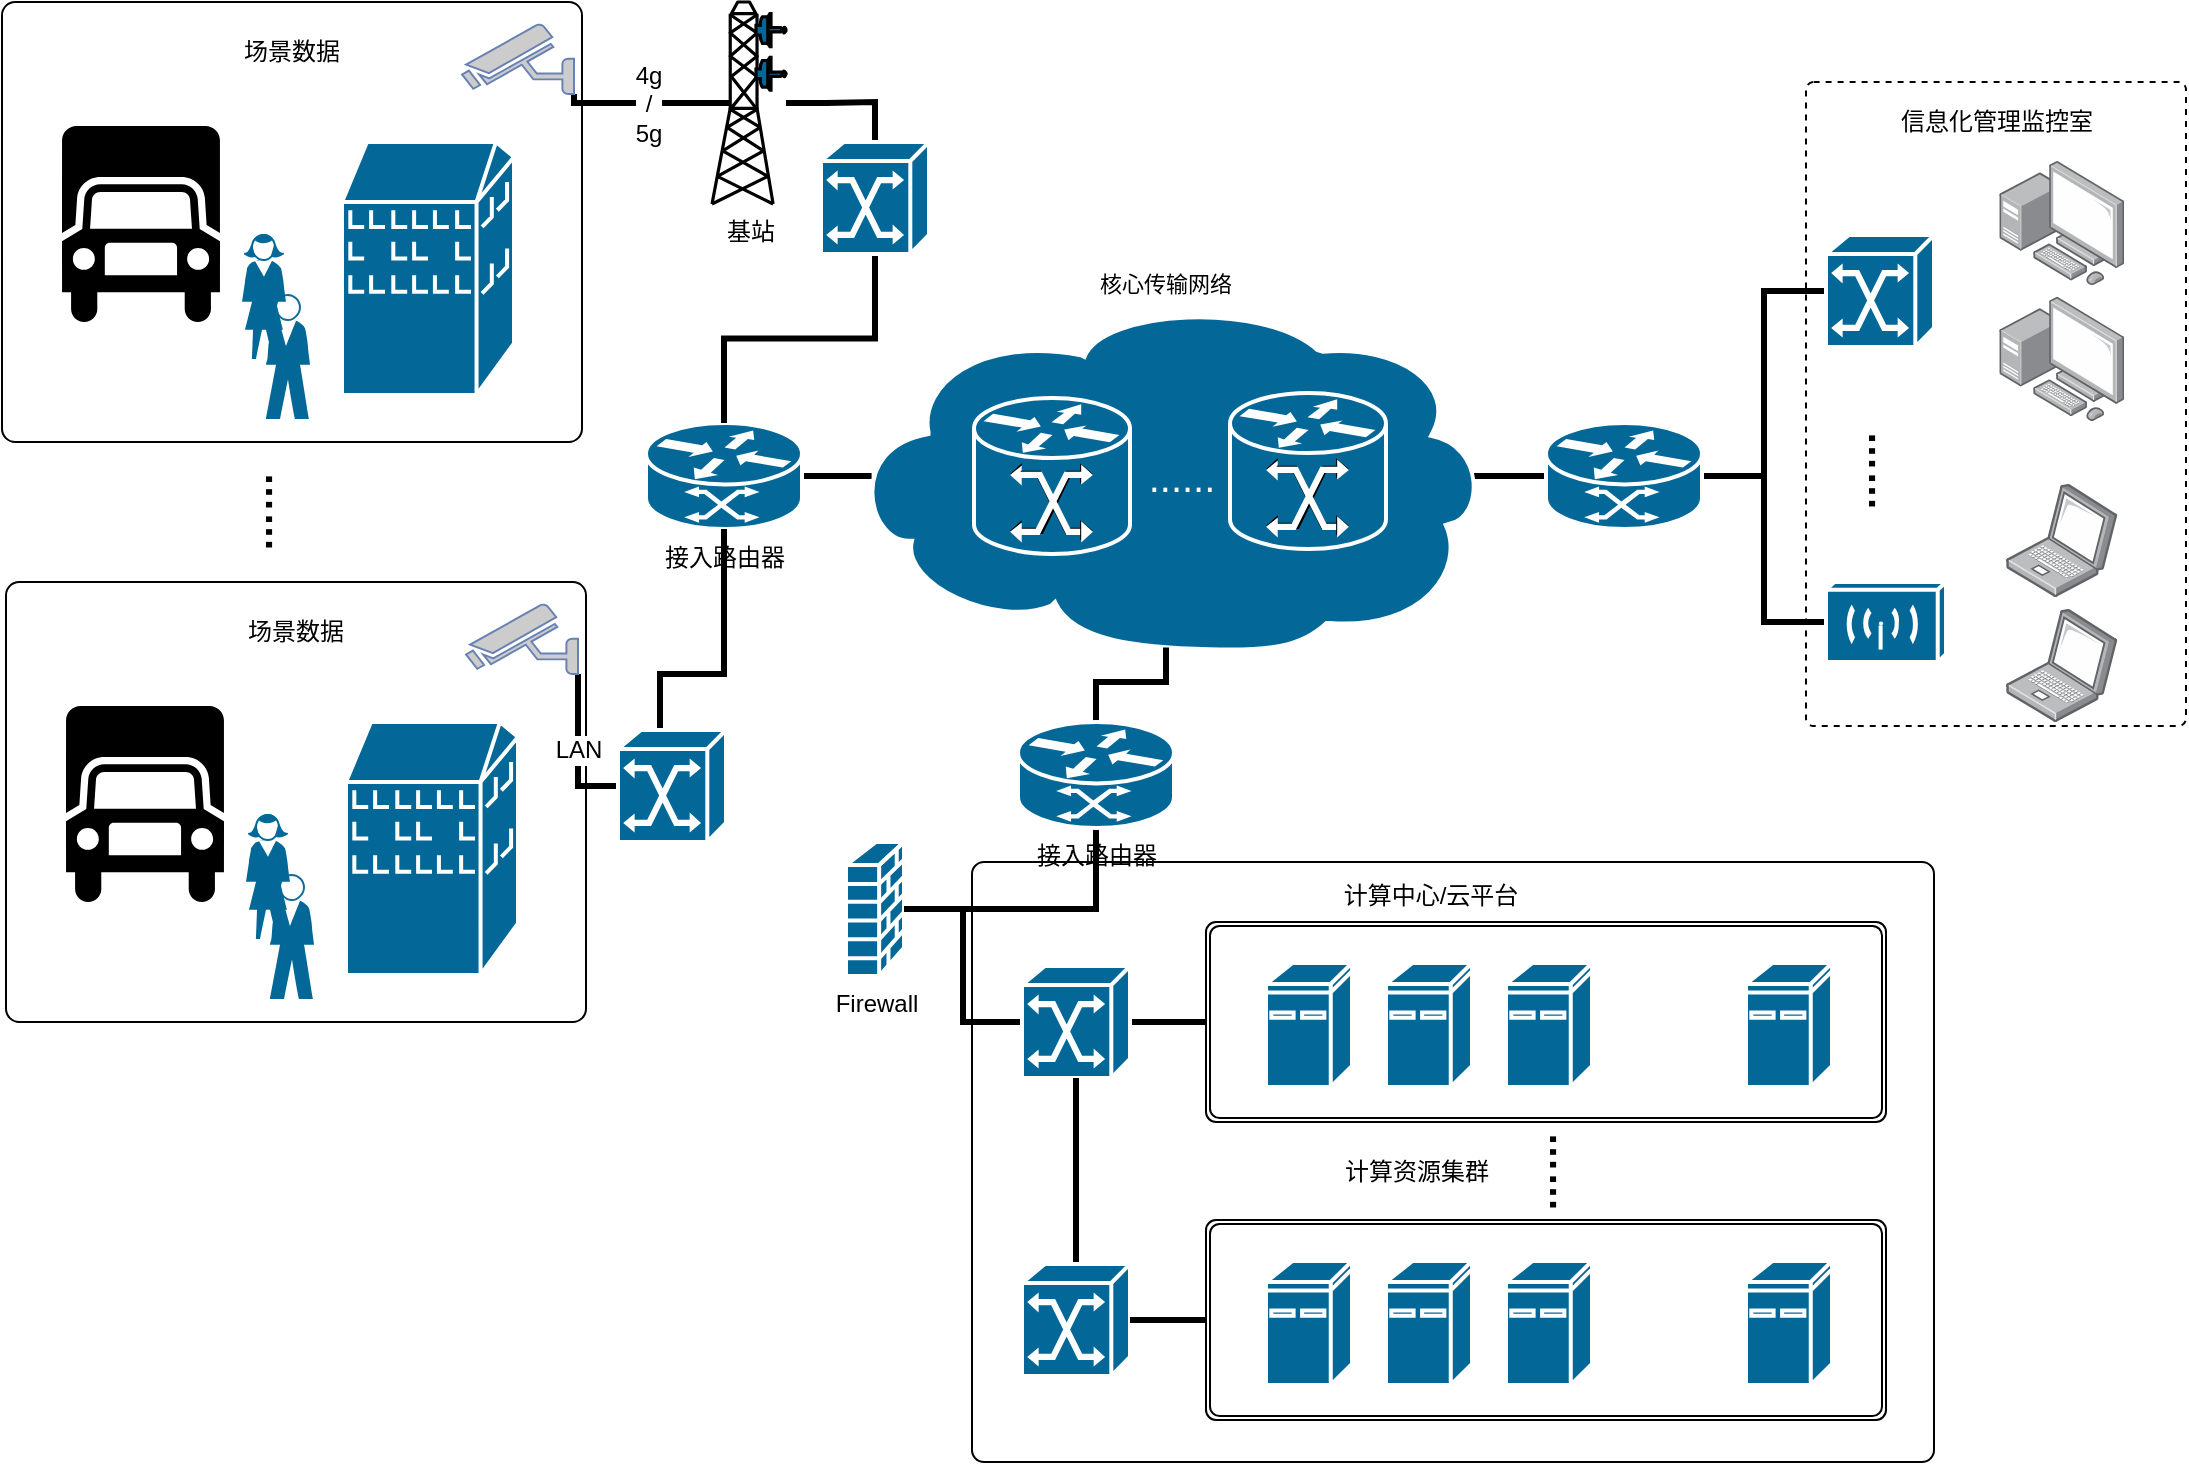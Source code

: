<mxfile version="20.3.7" type="github">
  <diagram id="6a731a19-8d31-9384-78a2-239565b7b9f0" name="Page-1">
    <mxGraphModel dx="1303" dy="727" grid="1" gridSize="10" guides="1" tooltips="1" connect="1" arrows="1" fold="1" page="1" pageScale="1" pageWidth="1169" pageHeight="827" background="none" math="0" shadow="0">
      <root>
        <mxCell id="0" />
        <mxCell id="1" parent="0" />
        <mxCell id="jGhrvIS6w2s_NV2GUrLX-2342" value="" style="rounded=1;whiteSpace=wrap;html=1;strokeColor=#000000;fontSize=20;fontColor=#000000;arcSize=2;dashed=1;" vertex="1" parent="1">
          <mxGeometry x="950" y="70" width="190" height="322" as="geometry" />
        </mxCell>
        <mxCell id="jGhrvIS6w2s_NV2GUrLX-2338" value="" style="rounded=1;whiteSpace=wrap;html=1;strokeColor=#000000;fontSize=20;fontColor=#000000;arcSize=2;" vertex="1" parent="1">
          <mxGeometry x="533" y="460" width="481" height="300" as="geometry" />
        </mxCell>
        <mxCell id="jGhrvIS6w2s_NV2GUrLX-2302" style="edgeStyle=orthogonalEdgeStyle;rounded=0;orthogonalLoop=1;jettySize=auto;html=1;exitX=0;exitY=0.5;exitDx=0;exitDy=0;entryX=1;entryY=0.5;entryDx=0;entryDy=0;entryPerimeter=0;fontSize=20;endArrow=none;endFill=0;strokeWidth=3;" edge="1" parent="1" source="jGhrvIS6w2s_NV2GUrLX-2291" target="jGhrvIS6w2s_NV2GUrLX-2293">
          <mxGeometry relative="1" as="geometry" />
        </mxCell>
        <mxCell id="jGhrvIS6w2s_NV2GUrLX-2291" value="" style="shape=ext;double=1;rounded=1;whiteSpace=wrap;html=1;fontSize=20;arcSize=5;" vertex="1" parent="1">
          <mxGeometry x="650" y="490" width="340" height="100" as="geometry" />
        </mxCell>
        <mxCell id="jGhrvIS6w2s_NV2GUrLX-2276" value="" style="rounded=1;whiteSpace=wrap;html=1;arcSize=3;" vertex="1" parent="1">
          <mxGeometry x="50" y="320" width="290" height="220" as="geometry" />
        </mxCell>
        <mxCell id="jGhrvIS6w2s_NV2GUrLX-2258" value="" style="shape=mxgraph.cisco.buildings.mdu;sketch=0;html=1;pointerEvents=1;dashed=0;fillColor=#036897;strokeColor=#ffffff;strokeWidth=2;verticalLabelPosition=bottom;verticalAlign=top;align=center;outlineConnect=0;" vertex="1" parent="1">
          <mxGeometry x="220" y="390" width="86" height="126.5" as="geometry" />
        </mxCell>
        <mxCell id="jGhrvIS6w2s_NV2GUrLX-2259" value="" style="shape=mxgraph.cisco.computers_and_peripherals.ibm_mini_as400;sketch=0;html=1;pointerEvents=1;dashed=0;fillColor=#036897;strokeColor=#ffffff;strokeWidth=2;verticalLabelPosition=bottom;verticalAlign=top;align=center;outlineConnect=0;" vertex="1" parent="1">
          <mxGeometry x="680" y="510.5" width="43" height="62" as="geometry" />
        </mxCell>
        <mxCell id="jGhrvIS6w2s_NV2GUrLX-2260" value="" style="shape=mxgraph.cisco.computers_and_peripherals.ibm_mini_as400;sketch=0;html=1;pointerEvents=1;dashed=0;fillColor=#036897;strokeColor=#ffffff;strokeWidth=2;verticalLabelPosition=bottom;verticalAlign=top;align=center;outlineConnect=0;" vertex="1" parent="1">
          <mxGeometry x="740" y="510.5" width="43" height="62" as="geometry" />
        </mxCell>
        <mxCell id="jGhrvIS6w2s_NV2GUrLX-2261" value="" style="shape=mxgraph.cisco.computers_and_peripherals.ibm_mini_as400;sketch=0;html=1;pointerEvents=1;dashed=0;fillColor=#036897;strokeColor=#ffffff;strokeWidth=2;verticalLabelPosition=bottom;verticalAlign=top;align=center;outlineConnect=0;" vertex="1" parent="1">
          <mxGeometry x="800" y="510.5" width="43" height="62" as="geometry" />
        </mxCell>
        <mxCell id="jGhrvIS6w2s_NV2GUrLX-2263" value="" style="shape=mxgraph.cisco.computers_and_peripherals.ibm_mini_as400;sketch=0;html=1;pointerEvents=1;dashed=0;fillColor=#036897;strokeColor=#ffffff;strokeWidth=2;verticalLabelPosition=bottom;verticalAlign=top;align=center;outlineConnect=0;" vertex="1" parent="1">
          <mxGeometry x="920" y="510.5" width="43" height="62" as="geometry" />
        </mxCell>
        <mxCell id="jGhrvIS6w2s_NV2GUrLX-2265" value="" style="shape=mxgraph.cisco.people.standing_man;sketch=0;html=1;pointerEvents=1;dashed=0;fillColor=#036897;strokeColor=#ffffff;strokeWidth=2;verticalLabelPosition=bottom;verticalAlign=top;align=center;outlineConnect=0;" vertex="1" parent="1">
          <mxGeometry x="182" y="466.5" width="22" height="62" as="geometry" />
        </mxCell>
        <mxCell id="jGhrvIS6w2s_NV2GUrLX-2266" value="" style="shape=mxgraph.cisco.people.standing_woman;sketch=0;html=1;pointerEvents=1;dashed=0;fillColor=#036897;strokeColor=#ffffff;strokeWidth=2;verticalLabelPosition=bottom;verticalAlign=top;align=center;outlineConnect=0;" vertex="1" parent="1">
          <mxGeometry x="170" y="436.5" width="22" height="62" as="geometry" />
        </mxCell>
        <mxCell id="jGhrvIS6w2s_NV2GUrLX-2310" style="edgeStyle=orthogonalEdgeStyle;rounded=0;orthogonalLoop=1;jettySize=auto;html=1;exitX=1;exitY=0.5;exitDx=0;exitDy=0;exitPerimeter=0;entryX=0.04;entryY=0.5;entryDx=0;entryDy=0;entryPerimeter=0;strokeWidth=3;fontSize=20;endArrow=none;endFill=0;" edge="1" parent="1" source="jGhrvIS6w2s_NV2GUrLX-2269" target="jGhrvIS6w2s_NV2GUrLX-2270">
          <mxGeometry relative="1" as="geometry" />
        </mxCell>
        <mxCell id="jGhrvIS6w2s_NV2GUrLX-2269" value="接入路由器" style="shape=mxgraph.cisco.routers.atm_router;sketch=0;html=1;pointerEvents=1;dashed=0;fillColor=#036897;strokeColor=#ffffff;strokeWidth=2;verticalLabelPosition=bottom;verticalAlign=top;align=center;outlineConnect=0;" vertex="1" parent="1">
          <mxGeometry x="370" y="240.5" width="78" height="53" as="geometry" />
        </mxCell>
        <mxCell id="jGhrvIS6w2s_NV2GUrLX-2321" style="edgeStyle=orthogonalEdgeStyle;rounded=0;orthogonalLoop=1;jettySize=auto;html=1;exitX=0.98;exitY=0.5;exitDx=0;exitDy=0;exitPerimeter=0;entryX=0;entryY=0.5;entryDx=0;entryDy=0;entryPerimeter=0;strokeWidth=3;fontSize=20;endArrow=none;endFill=0;" edge="1" parent="1" source="jGhrvIS6w2s_NV2GUrLX-2270" target="jGhrvIS6w2s_NV2GUrLX-2320">
          <mxGeometry relative="1" as="geometry" />
        </mxCell>
        <mxCell id="jGhrvIS6w2s_NV2GUrLX-2270" value="" style="shape=mxgraph.cisco.storage.cloud;sketch=0;html=1;pointerEvents=1;dashed=0;fillColor=#036897;strokeColor=#ffffff;strokeWidth=2;verticalLabelPosition=bottom;verticalAlign=top;align=center;outlineConnect=0;" vertex="1" parent="1">
          <mxGeometry x="470" y="179.5" width="320" height="175" as="geometry" />
        </mxCell>
        <mxCell id="jGhrvIS6w2s_NV2GUrLX-2274" value="" style="shape=mxgraph.signs.transportation.truck_6;html=1;pointerEvents=1;fillColor=#000000;strokeColor=none;verticalLabelPosition=bottom;verticalAlign=top;align=center;" vertex="1" parent="1">
          <mxGeometry x="80" y="382" width="79" height="98" as="geometry" />
        </mxCell>
        <mxCell id="jGhrvIS6w2s_NV2GUrLX-2277" value="场景数据" style="text;html=1;strokeColor=none;fillColor=none;align=center;verticalAlign=middle;whiteSpace=wrap;rounded=0;" vertex="1" parent="1">
          <mxGeometry x="165" y="330" width="60" height="30" as="geometry" />
        </mxCell>
        <mxCell id="jGhrvIS6w2s_NV2GUrLX-2307" style="edgeStyle=orthogonalEdgeStyle;rounded=0;orthogonalLoop=1;jettySize=auto;html=1;strokeWidth=3;fontSize=20;endArrow=none;endFill=0;entryX=0.5;entryY=1;entryDx=0;entryDy=0;entryPerimeter=0;" edge="1" parent="1" source="jGhrvIS6w2s_NV2GUrLX-2317" target="jGhrvIS6w2s_NV2GUrLX-2269">
          <mxGeometry relative="1" as="geometry">
            <mxPoint x="370" y="310.0" as="targetPoint" />
            <mxPoint x="409" y="400" as="sourcePoint" />
            <Array as="points">
              <mxPoint x="377" y="366" />
              <mxPoint x="409" y="366" />
            </Array>
          </mxGeometry>
        </mxCell>
        <mxCell id="jGhrvIS6w2s_NV2GUrLX-2319" value="LAN" style="edgeStyle=orthogonalEdgeStyle;rounded=0;orthogonalLoop=1;jettySize=auto;html=1;exitX=0;exitY=1;exitDx=0;exitDy=0;exitPerimeter=0;entryX=0;entryY=0.5;entryDx=0;entryDy=0;entryPerimeter=0;strokeWidth=3;fontSize=12;endArrow=none;endFill=0;" edge="1" parent="1" source="jGhrvIS6w2s_NV2GUrLX-2282" target="jGhrvIS6w2s_NV2GUrLX-2317">
          <mxGeometry relative="1" as="geometry" />
        </mxCell>
        <mxCell id="jGhrvIS6w2s_NV2GUrLX-2282" value="" style="fontColor=#0066CC;verticalAlign=top;verticalLabelPosition=bottom;labelPosition=center;align=center;html=1;outlineConnect=0;fillColor=#CCCCCC;strokeColor=#6881B3;gradientColor=none;gradientDirection=north;strokeWidth=2;shape=mxgraph.networks.security_camera;flipH=1;" vertex="1" parent="1">
          <mxGeometry x="280" y="331" width="56" height="35" as="geometry" />
        </mxCell>
        <mxCell id="jGhrvIS6w2s_NV2GUrLX-2283" value="" style="rounded=1;whiteSpace=wrap;html=1;arcSize=3;" vertex="1" parent="1">
          <mxGeometry x="48" y="30" width="290" height="220" as="geometry" />
        </mxCell>
        <mxCell id="jGhrvIS6w2s_NV2GUrLX-2284" value="" style="shape=mxgraph.cisco.buildings.mdu;sketch=0;html=1;pointerEvents=1;dashed=0;fillColor=#036897;strokeColor=#ffffff;strokeWidth=2;verticalLabelPosition=bottom;verticalAlign=top;align=center;outlineConnect=0;" vertex="1" parent="1">
          <mxGeometry x="218" y="100" width="86" height="126.5" as="geometry" />
        </mxCell>
        <mxCell id="jGhrvIS6w2s_NV2GUrLX-2285" value="" style="shape=mxgraph.cisco.people.standing_man;sketch=0;html=1;pointerEvents=1;dashed=0;fillColor=#036897;strokeColor=#ffffff;strokeWidth=2;verticalLabelPosition=bottom;verticalAlign=top;align=center;outlineConnect=0;" vertex="1" parent="1">
          <mxGeometry x="180" y="176.5" width="22" height="62" as="geometry" />
        </mxCell>
        <mxCell id="jGhrvIS6w2s_NV2GUrLX-2286" value="" style="shape=mxgraph.cisco.people.standing_woman;sketch=0;html=1;pointerEvents=1;dashed=0;fillColor=#036897;strokeColor=#ffffff;strokeWidth=2;verticalLabelPosition=bottom;verticalAlign=top;align=center;outlineConnect=0;" vertex="1" parent="1">
          <mxGeometry x="168" y="146.5" width="22" height="62" as="geometry" />
        </mxCell>
        <mxCell id="jGhrvIS6w2s_NV2GUrLX-2287" value="" style="shape=mxgraph.signs.transportation.truck_6;html=1;pointerEvents=1;fillColor=#000000;strokeColor=none;verticalLabelPosition=bottom;verticalAlign=top;align=center;" vertex="1" parent="1">
          <mxGeometry x="78" y="92" width="79" height="98" as="geometry" />
        </mxCell>
        <mxCell id="jGhrvIS6w2s_NV2GUrLX-2288" value="场景数据" style="text;html=1;strokeColor=none;fillColor=none;align=center;verticalAlign=middle;whiteSpace=wrap;rounded=0;" vertex="1" parent="1">
          <mxGeometry x="163" y="40" width="60" height="30" as="geometry" />
        </mxCell>
        <mxCell id="jGhrvIS6w2s_NV2GUrLX-2309" style="edgeStyle=orthogonalEdgeStyle;rounded=0;orthogonalLoop=1;jettySize=auto;html=1;entryX=0.5;entryY=0;entryDx=0;entryDy=0;entryPerimeter=0;strokeWidth=3;fontSize=20;endArrow=none;endFill=0;exitX=0.5;exitY=1;exitDx=0;exitDy=0;exitPerimeter=0;" edge="1" parent="1" source="jGhrvIS6w2s_NV2GUrLX-2315" target="jGhrvIS6w2s_NV2GUrLX-2269">
          <mxGeometry relative="1" as="geometry">
            <mxPoint x="409" y="150" as="sourcePoint" />
          </mxGeometry>
        </mxCell>
        <mxCell id="jGhrvIS6w2s_NV2GUrLX-2336" value="&lt;font color=&quot;#000000&quot; style=&quot;font-size: 12px;&quot;&gt;4g&lt;br style=&quot;font-size: 12px;&quot;&gt;/&lt;br style=&quot;font-size: 12px;&quot;&gt;5g&lt;br style=&quot;font-size: 12px;&quot;&gt;&lt;/font&gt;" style="edgeStyle=orthogonalEdgeStyle;rounded=0;orthogonalLoop=1;jettySize=auto;html=1;exitX=0;exitY=1;exitDx=0;exitDy=0;exitPerimeter=0;entryX=0.245;entryY=0.5;entryDx=0;entryDy=0;entryPerimeter=0;strokeWidth=3;fontSize=12;fontColor=#FFFFFF;endArrow=none;endFill=0;" edge="1" parent="1" source="jGhrvIS6w2s_NV2GUrLX-2289" target="jGhrvIS6w2s_NV2GUrLX-2312">
          <mxGeometry relative="1" as="geometry">
            <Array as="points">
              <mxPoint x="334" y="80" />
            </Array>
          </mxGeometry>
        </mxCell>
        <mxCell id="jGhrvIS6w2s_NV2GUrLX-2289" value="" style="fontColor=#0066CC;verticalAlign=top;verticalLabelPosition=bottom;labelPosition=center;align=center;html=1;outlineConnect=0;fillColor=#CCCCCC;strokeColor=#6881B3;gradientColor=none;gradientDirection=north;strokeWidth=2;shape=mxgraph.networks.security_camera;flipH=1;" vertex="1" parent="1">
          <mxGeometry x="278" y="41" width="56" height="35" as="geometry" />
        </mxCell>
        <mxCell id="jGhrvIS6w2s_NV2GUrLX-2290" value="&lt;b style=&quot;font-size: 20px;&quot;&gt;……&lt;/b&gt;" style="text;html=1;strokeColor=none;fillColor=none;align=center;verticalAlign=middle;whiteSpace=wrap;rounded=0;rotation=90;fontSize=20;" vertex="1" parent="1">
          <mxGeometry x="158" y="270" width="60" height="30" as="geometry" />
        </mxCell>
        <mxCell id="jGhrvIS6w2s_NV2GUrLX-2306" style="edgeStyle=orthogonalEdgeStyle;rounded=0;orthogonalLoop=1;jettySize=auto;html=1;exitX=1;exitY=0.5;exitDx=0;exitDy=0;exitPerimeter=0;strokeWidth=3;fontSize=20;endArrow=none;endFill=0;entryX=0.5;entryY=1;entryDx=0;entryDy=0;entryPerimeter=0;" edge="1" parent="1" source="jGhrvIS6w2s_NV2GUrLX-2292" target="jGhrvIS6w2s_NV2GUrLX-2308">
          <mxGeometry relative="1" as="geometry" />
        </mxCell>
        <mxCell id="jGhrvIS6w2s_NV2GUrLX-2292" value="Firewall" style="shape=mxgraph.cisco.security.firewall;sketch=0;html=1;pointerEvents=1;dashed=0;fillColor=#036897;strokeColor=#ffffff;strokeWidth=2;verticalLabelPosition=bottom;verticalAlign=top;align=center;outlineConnect=0;fontSize=12;" vertex="1" parent="1">
          <mxGeometry x="470" y="450" width="29" height="67" as="geometry" />
        </mxCell>
        <mxCell id="jGhrvIS6w2s_NV2GUrLX-2305" style="edgeStyle=orthogonalEdgeStyle;rounded=0;orthogonalLoop=1;jettySize=auto;html=1;exitX=0;exitY=0.5;exitDx=0;exitDy=0;exitPerimeter=0;entryX=1;entryY=0.5;entryDx=0;entryDy=0;entryPerimeter=0;strokeWidth=3;fontSize=20;endArrow=none;endFill=0;" edge="1" parent="1" source="jGhrvIS6w2s_NV2GUrLX-2293" target="jGhrvIS6w2s_NV2GUrLX-2292">
          <mxGeometry relative="1" as="geometry" />
        </mxCell>
        <mxCell id="jGhrvIS6w2s_NV2GUrLX-2293" value="" style="shape=mxgraph.cisco.switches.atm_switch;sketch=0;html=1;pointerEvents=1;dashed=0;fillColor=#036897;strokeColor=#ffffff;strokeWidth=2;verticalLabelPosition=bottom;verticalAlign=top;align=center;outlineConnect=0;fontSize=20;" vertex="1" parent="1">
          <mxGeometry x="558" y="512" width="54" height="56" as="geometry" />
        </mxCell>
        <mxCell id="jGhrvIS6w2s_NV2GUrLX-2303" style="edgeStyle=orthogonalEdgeStyle;rounded=0;orthogonalLoop=1;jettySize=auto;html=1;exitX=0.5;exitY=0;exitDx=0;exitDy=0;exitPerimeter=0;fontSize=20;horizontal=1;endArrow=none;endFill=0;strokeWidth=3;" edge="1" parent="1" source="jGhrvIS6w2s_NV2GUrLX-2294" target="jGhrvIS6w2s_NV2GUrLX-2293">
          <mxGeometry relative="1" as="geometry" />
        </mxCell>
        <mxCell id="jGhrvIS6w2s_NV2GUrLX-2294" value="" style="shape=mxgraph.cisco.switches.atm_switch;sketch=0;html=1;pointerEvents=1;dashed=0;fillColor=#036897;strokeColor=#ffffff;strokeWidth=2;verticalLabelPosition=bottom;verticalAlign=top;align=center;outlineConnect=0;fontSize=20;" vertex="1" parent="1">
          <mxGeometry x="558" y="661" width="54" height="56" as="geometry" />
        </mxCell>
        <mxCell id="jGhrvIS6w2s_NV2GUrLX-2301" style="edgeStyle=orthogonalEdgeStyle;rounded=0;orthogonalLoop=1;jettySize=auto;html=1;exitX=0;exitY=0.5;exitDx=0;exitDy=0;fontSize=20;endArrow=none;endFill=0;strokeWidth=3;" edge="1" parent="1" source="jGhrvIS6w2s_NV2GUrLX-2295" target="jGhrvIS6w2s_NV2GUrLX-2294">
          <mxGeometry relative="1" as="geometry" />
        </mxCell>
        <mxCell id="jGhrvIS6w2s_NV2GUrLX-2295" value="" style="shape=ext;double=1;rounded=1;whiteSpace=wrap;html=1;fontSize=20;arcSize=5;" vertex="1" parent="1">
          <mxGeometry x="650" y="639" width="340" height="100" as="geometry" />
        </mxCell>
        <mxCell id="jGhrvIS6w2s_NV2GUrLX-2296" value="" style="shape=mxgraph.cisco.computers_and_peripherals.ibm_mini_as400;sketch=0;html=1;pointerEvents=1;dashed=0;fillColor=#036897;strokeColor=#ffffff;strokeWidth=2;verticalLabelPosition=bottom;verticalAlign=top;align=center;outlineConnect=0;" vertex="1" parent="1">
          <mxGeometry x="680" y="659.5" width="43" height="62" as="geometry" />
        </mxCell>
        <mxCell id="jGhrvIS6w2s_NV2GUrLX-2297" value="" style="shape=mxgraph.cisco.computers_and_peripherals.ibm_mini_as400;sketch=0;html=1;pointerEvents=1;dashed=0;fillColor=#036897;strokeColor=#ffffff;strokeWidth=2;verticalLabelPosition=bottom;verticalAlign=top;align=center;outlineConnect=0;" vertex="1" parent="1">
          <mxGeometry x="740" y="659.5" width="43" height="62" as="geometry" />
        </mxCell>
        <mxCell id="jGhrvIS6w2s_NV2GUrLX-2298" value="" style="shape=mxgraph.cisco.computers_and_peripherals.ibm_mini_as400;sketch=0;html=1;pointerEvents=1;dashed=0;fillColor=#036897;strokeColor=#ffffff;strokeWidth=2;verticalLabelPosition=bottom;verticalAlign=top;align=center;outlineConnect=0;" vertex="1" parent="1">
          <mxGeometry x="800" y="659.5" width="43" height="62" as="geometry" />
        </mxCell>
        <mxCell id="jGhrvIS6w2s_NV2GUrLX-2299" value="" style="shape=mxgraph.cisco.computers_and_peripherals.ibm_mini_as400;sketch=0;html=1;pointerEvents=1;dashed=0;fillColor=#036897;strokeColor=#ffffff;strokeWidth=2;verticalLabelPosition=bottom;verticalAlign=top;align=center;outlineConnect=0;" vertex="1" parent="1">
          <mxGeometry x="920" y="659.5" width="43" height="62" as="geometry" />
        </mxCell>
        <mxCell id="jGhrvIS6w2s_NV2GUrLX-2300" value="&lt;b style=&quot;font-size: 20px;&quot;&gt;……&lt;/b&gt;" style="text;html=1;strokeColor=none;fillColor=none;align=center;verticalAlign=middle;whiteSpace=wrap;rounded=0;rotation=90;fontSize=20;" vertex="1" parent="1">
          <mxGeometry x="800" y="600" width="60" height="30" as="geometry" />
        </mxCell>
        <mxCell id="jGhrvIS6w2s_NV2GUrLX-2330" style="edgeStyle=orthogonalEdgeStyle;rounded=0;orthogonalLoop=1;jettySize=auto;html=1;exitX=0.5;exitY=0;exitDx=0;exitDy=0;exitPerimeter=0;entryX=0.5;entryY=0.99;entryDx=0;entryDy=0;entryPerimeter=0;strokeWidth=3;fontSize=20;fontColor=#FFFFFF;endArrow=none;endFill=0;" edge="1" parent="1" source="jGhrvIS6w2s_NV2GUrLX-2308" target="jGhrvIS6w2s_NV2GUrLX-2270">
          <mxGeometry relative="1" as="geometry" />
        </mxCell>
        <mxCell id="jGhrvIS6w2s_NV2GUrLX-2308" value="接入路由器" style="shape=mxgraph.cisco.routers.atm_router;sketch=0;html=1;pointerEvents=1;dashed=0;fillColor=#036897;strokeColor=#ffffff;strokeWidth=2;verticalLabelPosition=bottom;verticalAlign=top;align=center;outlineConnect=0;" vertex="1" parent="1">
          <mxGeometry x="556" y="390" width="78" height="53" as="geometry" />
        </mxCell>
        <mxCell id="jGhrvIS6w2s_NV2GUrLX-2316" value="" style="edgeStyle=orthogonalEdgeStyle;rounded=0;orthogonalLoop=1;jettySize=auto;html=1;strokeWidth=3;fontSize=20;endArrow=none;endFill=0;entryX=0.5;entryY=0;entryDx=0;entryDy=0;entryPerimeter=0;" edge="1" parent="1" source="jGhrvIS6w2s_NV2GUrLX-2312" target="jGhrvIS6w2s_NV2GUrLX-2315">
          <mxGeometry relative="1" as="geometry" />
        </mxCell>
        <mxCell id="jGhrvIS6w2s_NV2GUrLX-2312" value="基站" style="shape=mxgraph.cisco.wireless.radio_tower;sketch=0;html=1;pointerEvents=1;dashed=0;fillColor=#036897;strokeColor=#000000;strokeWidth=2;verticalLabelPosition=bottom;verticalAlign=top;align=center;outlineConnect=0;fontSize=12;" vertex="1" parent="1">
          <mxGeometry x="403" y="30" width="37" height="101" as="geometry" />
        </mxCell>
        <mxCell id="jGhrvIS6w2s_NV2GUrLX-2315" value="" style="shape=mxgraph.cisco.switches.atm_switch;sketch=0;html=1;pointerEvents=1;dashed=0;fillColor=#036897;strokeColor=#ffffff;strokeWidth=2;verticalLabelPosition=bottom;verticalAlign=top;align=center;outlineConnect=0;fontSize=20;" vertex="1" parent="1">
          <mxGeometry x="457.5" y="100" width="54" height="56" as="geometry" />
        </mxCell>
        <mxCell id="jGhrvIS6w2s_NV2GUrLX-2317" value="" style="shape=mxgraph.cisco.switches.atm_switch;sketch=0;html=1;pointerEvents=1;dashed=0;fillColor=#036897;strokeColor=#ffffff;strokeWidth=2;verticalLabelPosition=bottom;verticalAlign=top;align=center;outlineConnect=0;fontSize=20;" vertex="1" parent="1">
          <mxGeometry x="356" y="394" width="54" height="56" as="geometry" />
        </mxCell>
        <mxCell id="jGhrvIS6w2s_NV2GUrLX-2325" style="edgeStyle=orthogonalEdgeStyle;rounded=0;orthogonalLoop=1;jettySize=auto;html=1;exitX=1;exitY=0.5;exitDx=0;exitDy=0;exitPerimeter=0;entryX=0;entryY=0.5;entryDx=0;entryDy=0;entryPerimeter=0;strokeWidth=3;fontSize=20;endArrow=none;endFill=0;" edge="1" parent="1" source="jGhrvIS6w2s_NV2GUrLX-2320" target="jGhrvIS6w2s_NV2GUrLX-2323">
          <mxGeometry relative="1" as="geometry" />
        </mxCell>
        <mxCell id="jGhrvIS6w2s_NV2GUrLX-2326" style="edgeStyle=orthogonalEdgeStyle;rounded=0;orthogonalLoop=1;jettySize=auto;html=1;exitX=1;exitY=0.5;exitDx=0;exitDy=0;exitPerimeter=0;entryX=0;entryY=0.5;entryDx=0;entryDy=0;entryPerimeter=0;strokeWidth=3;fontSize=20;endArrow=none;endFill=0;" edge="1" parent="1" source="jGhrvIS6w2s_NV2GUrLX-2320" target="jGhrvIS6w2s_NV2GUrLX-2333">
          <mxGeometry relative="1" as="geometry">
            <mxPoint x="960" y="331.5" as="targetPoint" />
          </mxGeometry>
        </mxCell>
        <mxCell id="jGhrvIS6w2s_NV2GUrLX-2320" value="" style="shape=mxgraph.cisco.routers.atm_router;sketch=0;html=1;pointerEvents=1;dashed=0;fillColor=#036897;strokeColor=#ffffff;strokeWidth=2;verticalLabelPosition=bottom;verticalAlign=top;align=center;outlineConnect=0;" vertex="1" parent="1">
          <mxGeometry x="820" y="240.5" width="78" height="53" as="geometry" />
        </mxCell>
        <mxCell id="jGhrvIS6w2s_NV2GUrLX-2323" value="" style="shape=mxgraph.cisco.switches.atm_switch;sketch=0;html=1;pointerEvents=1;dashed=0;fillColor=#036897;strokeColor=#ffffff;strokeWidth=2;verticalLabelPosition=bottom;verticalAlign=top;align=center;outlineConnect=0;fontSize=20;" vertex="1" parent="1">
          <mxGeometry x="960" y="146.5" width="54" height="56" as="geometry" />
        </mxCell>
        <mxCell id="jGhrvIS6w2s_NV2GUrLX-2327" value="" style="shape=mxgraph.cisco.switches.mgx_8000_multiservice_switch;sketch=0;html=1;pointerEvents=1;dashed=0;fillColor=#036897;strokeColor=#ffffff;strokeWidth=2;verticalLabelPosition=bottom;verticalAlign=top;align=center;outlineConnect=0;fontSize=20;" vertex="1" parent="1">
          <mxGeometry x="534" y="228" width="78" height="78" as="geometry" />
        </mxCell>
        <mxCell id="jGhrvIS6w2s_NV2GUrLX-2328" value="" style="shape=mxgraph.cisco.switches.mgx_8000_multiservice_switch;sketch=0;html=1;pointerEvents=1;dashed=0;fillColor=#036897;strokeColor=#ffffff;strokeWidth=2;verticalLabelPosition=bottom;verticalAlign=top;align=center;outlineConnect=0;fontSize=20;" vertex="1" parent="1">
          <mxGeometry x="662" y="225.5" width="78" height="78" as="geometry" />
        </mxCell>
        <mxCell id="jGhrvIS6w2s_NV2GUrLX-2329" value="......" style="text;html=1;strokeColor=none;fillColor=none;align=center;verticalAlign=middle;whiteSpace=wrap;rounded=0;fontSize=20;fontColor=#FFFFFF;" vertex="1" parent="1">
          <mxGeometry x="608" y="252" width="60" height="30" as="geometry" />
        </mxCell>
        <mxCell id="jGhrvIS6w2s_NV2GUrLX-2331" value="" style="points=[];aspect=fixed;html=1;align=center;shadow=0;dashed=0;image;image=img/lib/allied_telesis/computer_and_terminals/Personal_Computer_with_Server.svg;strokeColor=#000000;fontSize=20;fontColor=#FFFFFF;" vertex="1" parent="1">
          <mxGeometry x="1046.66" y="109.35" width="62.4" height="62.4" as="geometry" />
        </mxCell>
        <mxCell id="jGhrvIS6w2s_NV2GUrLX-2332" value="" style="points=[];aspect=fixed;html=1;align=center;shadow=0;dashed=0;image;image=img/lib/allied_telesis/computer_and_terminals/Laptop.svg;strokeColor=#000000;fontSize=20;fontColor=#FFFFFF;" vertex="1" parent="1">
          <mxGeometry x="1050" y="271" width="55.71" height="56.5" as="geometry" />
        </mxCell>
        <mxCell id="jGhrvIS6w2s_NV2GUrLX-2333" value="" style="shape=mxgraph.cisco.wireless.wireless_transport;sketch=0;html=1;pointerEvents=1;dashed=0;fillColor=#036897;strokeColor=#ffffff;strokeWidth=2;verticalLabelPosition=bottom;verticalAlign=top;align=center;outlineConnect=0;fontSize=20;fontColor=#FFFFFF;" vertex="1" parent="1">
          <mxGeometry x="960" y="320" width="60" height="40" as="geometry" />
        </mxCell>
        <mxCell id="jGhrvIS6w2s_NV2GUrLX-2334" value="" style="points=[];aspect=fixed;html=1;align=center;shadow=0;dashed=0;image;image=img/lib/allied_telesis/computer_and_terminals/Laptop.svg;strokeColor=#000000;fontSize=20;fontColor=#FFFFFF;" vertex="1" parent="1">
          <mxGeometry x="1050" y="333.5" width="55.71" height="56.5" as="geometry" />
        </mxCell>
        <mxCell id="jGhrvIS6w2s_NV2GUrLX-2335" value="" style="points=[];aspect=fixed;html=1;align=center;shadow=0;dashed=0;image;image=img/lib/allied_telesis/computer_and_terminals/Personal_Computer_with_Server.svg;strokeColor=#000000;fontSize=20;fontColor=#FFFFFF;" vertex="1" parent="1">
          <mxGeometry x="1046.66" y="177.25" width="62.4" height="62.4" as="geometry" />
        </mxCell>
        <mxCell id="jGhrvIS6w2s_NV2GUrLX-2339" value="计算中心/云平台" style="text;html=1;align=center;verticalAlign=middle;resizable=0;points=[];autosize=1;strokeColor=none;fillColor=none;fontSize=12;fontColor=#000000;" vertex="1" parent="1">
          <mxGeometry x="706.5" y="462" width="110" height="30" as="geometry" />
        </mxCell>
        <mxCell id="jGhrvIS6w2s_NV2GUrLX-2340" value="核心传输网络" style="text;html=1;strokeColor=none;fillColor=none;align=center;verticalAlign=middle;whiteSpace=wrap;rounded=0;fontSize=11;fontColor=#000000;" vertex="1" parent="1">
          <mxGeometry x="590" y="156" width="80" height="30" as="geometry" />
        </mxCell>
        <mxCell id="jGhrvIS6w2s_NV2GUrLX-2341" value="计算资源集群" style="text;html=1;align=center;verticalAlign=middle;resizable=0;points=[];autosize=1;strokeColor=none;fillColor=none;fontSize=12;fontColor=#000000;" vertex="1" parent="1">
          <mxGeometry x="705" y="600" width="100" height="30" as="geometry" />
        </mxCell>
        <mxCell id="jGhrvIS6w2s_NV2GUrLX-2345" value="信息化管理监控室" style="text;html=1;align=center;verticalAlign=middle;resizable=0;points=[];autosize=1;strokeColor=none;fillColor=none;fontSize=12;fontColor=#000000;" vertex="1" parent="1">
          <mxGeometry x="985" y="75" width="120" height="30" as="geometry" />
        </mxCell>
        <mxCell id="jGhrvIS6w2s_NV2GUrLX-2346" value="&lt;b style=&quot;font-size: 20px;&quot;&gt;……&lt;/b&gt;" style="text;html=1;strokeColor=none;fillColor=none;align=center;verticalAlign=middle;whiteSpace=wrap;rounded=0;rotation=90;fontSize=20;" vertex="1" parent="1">
          <mxGeometry x="960" y="249.5" width="60" height="30" as="geometry" />
        </mxCell>
      </root>
    </mxGraphModel>
  </diagram>
</mxfile>
